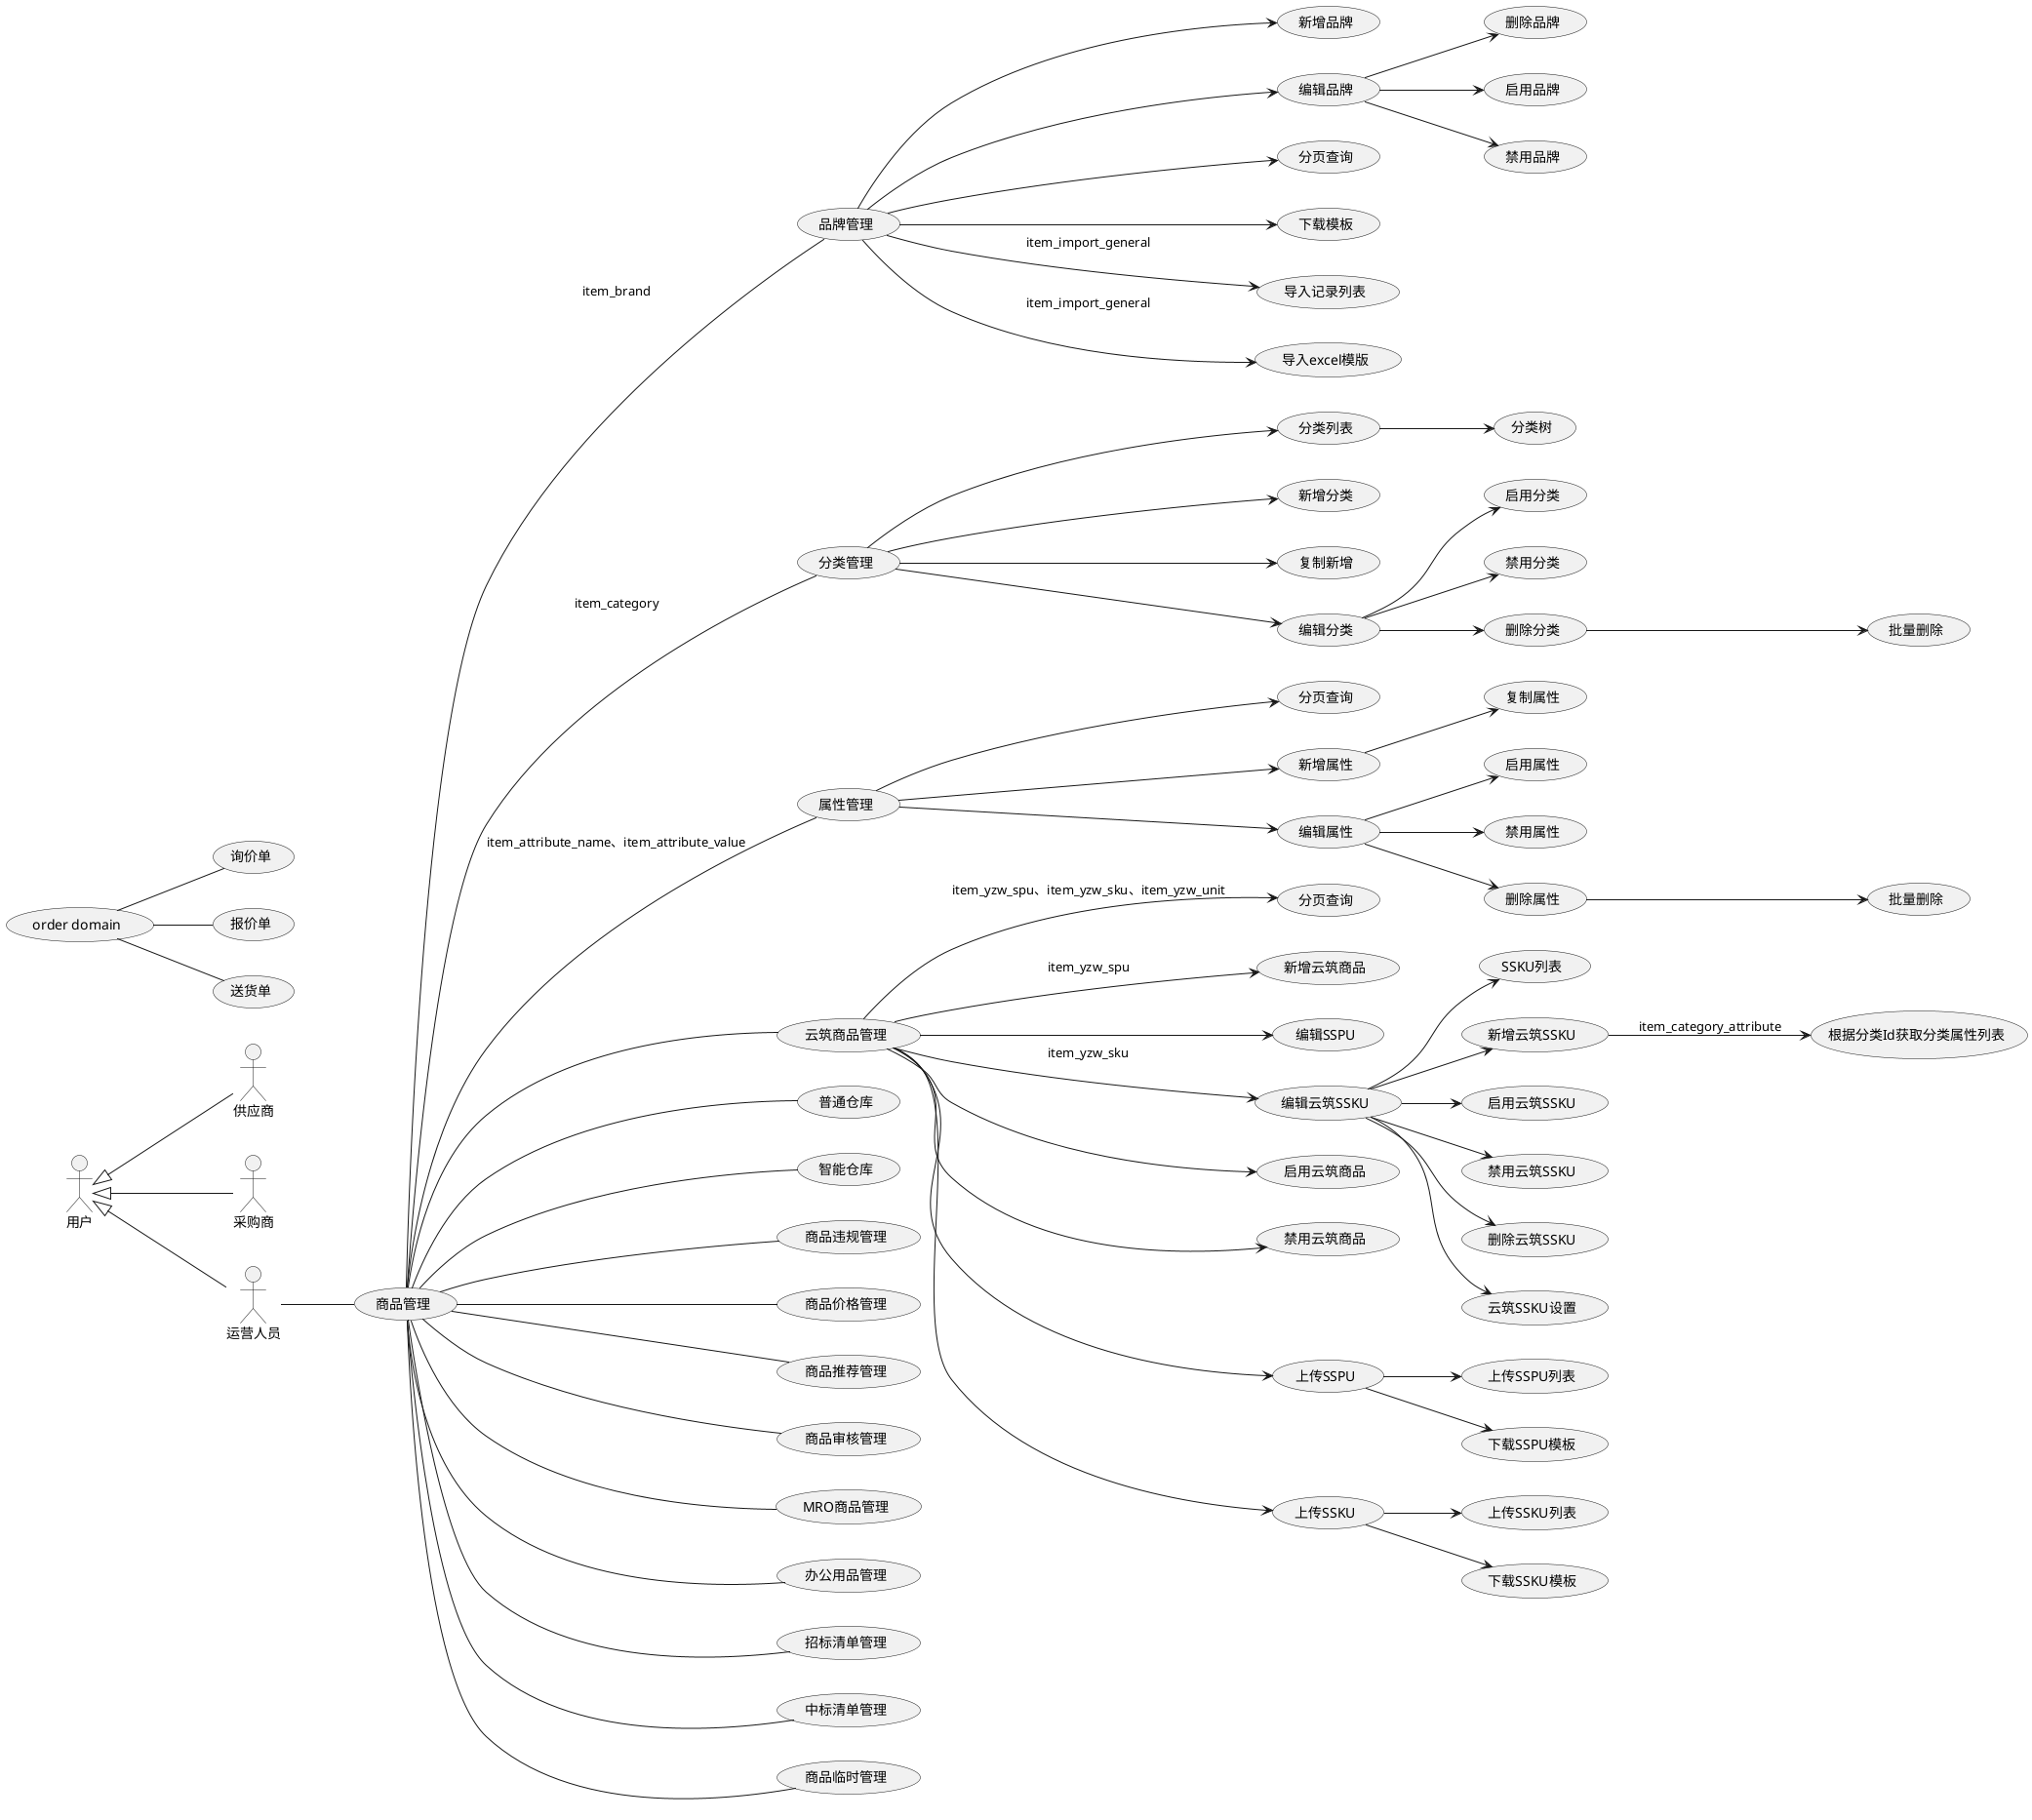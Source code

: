 @startuml
left to right direction

:用户: as user
:供应商: as supplier
:采购商: as purchaser
:运营人员: as operator

user <|-- supplier
user <|-- purchaser
user <|-- operator

(商品管理) as itemManager
(order domain) as order

(品牌管理) as brand
(新增品牌) as createBrand
(编辑品牌) as updateBrand
(分页查询) as pageSearchBrand
(删除品牌) as removeBrand
(启用品牌) as enableBrand
(禁用品牌) as disableBrand
(下载模板) as downloadBrandTemplate
(导入记录列表) as importList
(导入excel模版) as importBrands

(分类管理) as category
(分类树) as categoryTree
(分类列表) as categoryList
(新增分类) as createCategory
(复制新增) as copyCreateCategory
(编辑分类) as updateCategory
(启用分类) as enableCategory
(禁用分类) as disableCategory
(删除分类) as removeCategory
(批量删除) as batchRemoveCategory

(属性管理) as attribute
(分页查询) as pageSearchAttr
(新增属性) as createAttr
(复制属性) as copyAttr
(编辑属性) as updateAttr
(启用属性) as enableAttr
(禁用属性) as disableAttr
(删除属性) as removeAttr
(批量删除) as batchRemoveAttr

(云筑商品管理) as yzwItem
(分页查询) as pageSearchYzwItem
(新增云筑商品) as createYzwItem
(编辑SSPU) as updateYzwSSPU
(编辑SSKU) as updateYzwSSKU
(SSKU列表) as yzwSSKUList
(新增云筑SSKU) as createYzwSSKU
(编辑云筑SSKU) as updateYzwSSKU
(根据分类Id获取分类属性列表) as getAttributesById
(启用云筑SSKU) as enableYzwSSKU
(禁用云筑SSKU) as disableYzwSSKU
(删除云筑SSKU) as removeYzwSSKU
(云筑SSKU设置) as yzwSSKUSetting
(启用云筑商品) as enableYzwItem
(禁用云筑商品) as disableYzwItem
(上传SSPU) as uploadYzwSSPU
(上传SSPU列表) as uploadSSPUList
(下载SSPU模板) as downloadSSPUTemplate
(上传SSKU) as uploadYzwSSKU
(上传SSKU列表) as uploadSSKUList
(下载SSKU模板) as downloadSSKUTemplate

(普通仓库) as commonWarehouse
(智能仓库) as capacityWarehouse
(商品违规管理) as illegalItem
(商品价格管理) as itemPrice
(商品推荐管理) as itemRecommend
(商品审核管理) as itemAudit
(MRO商品管理) as mroItem
(办公用品管理) as officeItem
(招标清单管理) as inviteBids
(中标清单管理) as winningBids
(商品临时管理) as temporaryItem

(询价单) as inquiry
(报价单) as quotation
(送货单) as delivery

order -- inquiry
order -- quotation
order -- delivery

operator -- itemManager

itemManager -- brand : item_brand
brand --> createBrand
brand --> updateBrand
brand --> pageSearchBrand
updateBrand --> enableBrand
updateBrand --> disableBrand
updateBrand --> removeBrand
brand --> downloadBrandTemplate
brand --> importList : item_import_general
brand --> importBrands : item_import_general

itemManager -- category : item_category
category --> categoryList
categoryList --> categoryTree
category --> createCategory
category --> copyCreateCategory
category --> updateCategory
updateCategory --> enableCategory
updateCategory --> disableCategory
updateCategory --> removeCategory
removeCategory --> batchRemoveCategory

itemManager -- attribute : item_attribute_name、item_attribute_value
attribute --> pageSearchAttr
attribute --> createAttr
createAttr --> copyAttr
attribute --> updateAttr
updateAttr --> enableAttr
updateAttr --> disableAttr
updateAttr --> removeAttr
removeAttr --> batchRemoveAttr

itemManager -- yzwItem
yzwItem --> pageSearchYzwItem : item_yzw_spu、item_yzw_sku、item_yzw_unit
yzwItem --> createYzwItem : item_yzw_spu
yzwItem --> updateYzwSSKU : item_yzw_sku
updateYzwSSKU --> yzwSSKUList
updateYzwSSKU --> createYzwSSKU
updateYzwSSKU --> enableYzwSSKU
updateYzwSSKU --> disableYzwSSKU
updateYzwSSKU --> yzwSSKUSetting
updateYzwSSKU --> removeYzwSSKU
createYzwSSKU --> getAttributesById : item_category_attribute
yzwItem --> updateYzwSSPU
yzwItem --> enableYzwItem
yzwItem --> disableYzwItem
yzwItem --> uploadYzwSSPU
yzwItem --> uploadYzwSSKU
uploadYzwSSPU --> uploadSSPUList
uploadYzwSSPU --> downloadSSPUTemplate
uploadYzwSSKU --> uploadSSKUList
uploadYzwSSKU --> downloadSSKUTemplate

itemManager -- commonWarehouse
itemManager -- capacityWarehouse
itemManager -- illegalItem
itemManager -- itemPrice
itemManager -- itemRecommend
itemManager -- itemAudit
itemManager -- mroItem
itemManager -- officeItem
itemManager -- inviteBids
itemManager -- winningBids
itemManager -- temporaryItem

@enduml
